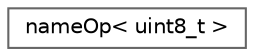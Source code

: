 digraph "Graphical Class Hierarchy"
{
 // LATEX_PDF_SIZE
  bgcolor="transparent";
  edge [fontname=Helvetica,fontsize=10,labelfontname=Helvetica,labelfontsize=10];
  node [fontname=Helvetica,fontsize=10,shape=box,height=0.2,width=0.4];
  rankdir="LR";
  Node0 [id="Node000000",label="nameOp\< uint8_t \>",height=0.2,width=0.4,color="grey40", fillcolor="white", style="filled",URL="$structFoam_1_1nameOp_3_01uint8__t_01_4.html",tooltip=" "];
}
